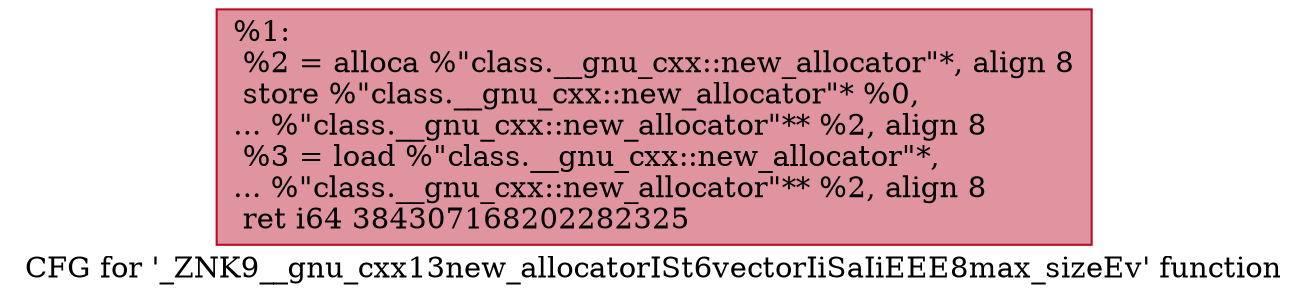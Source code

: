 digraph "CFG for '_ZNK9__gnu_cxx13new_allocatorISt6vectorIiSaIiEEE8max_sizeEv' function" {
	label="CFG for '_ZNK9__gnu_cxx13new_allocatorISt6vectorIiSaIiEEE8max_sizeEv' function";

	Node0x55aa9ab9c780 [shape=record,color="#b70d28ff", style=filled, fillcolor="#b70d2870",label="{%1:\l  %2 = alloca %\"class.__gnu_cxx::new_allocator\"*, align 8\l  store %\"class.__gnu_cxx::new_allocator\"* %0,\l... %\"class.__gnu_cxx::new_allocator\"** %2, align 8\l  %3 = load %\"class.__gnu_cxx::new_allocator\"*,\l... %\"class.__gnu_cxx::new_allocator\"** %2, align 8\l  ret i64 384307168202282325\l}"];
}
